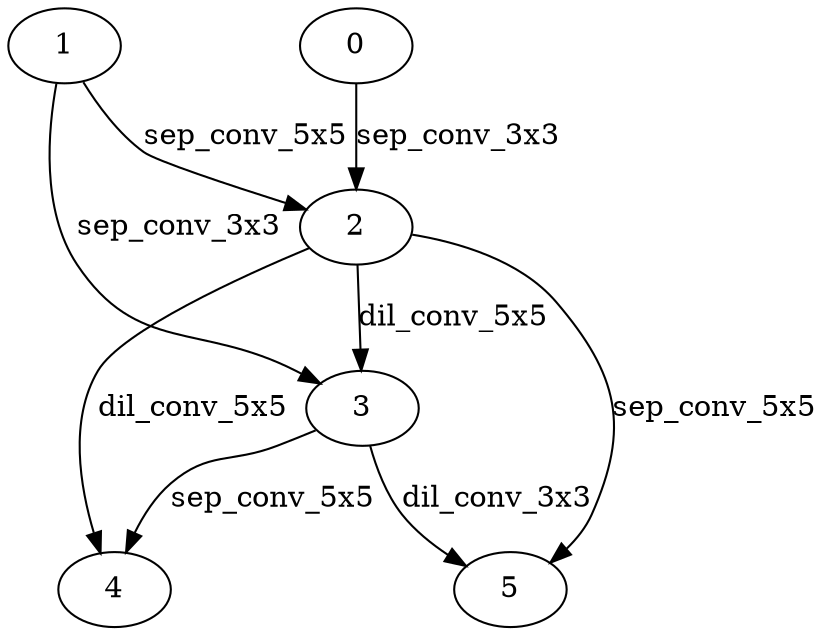 digraph reduction_cell_23 {
	0 -> 2 [label=sep_conv_3x3]
	1 -> 2 [label=sep_conv_5x5]
	1 -> 3 [label=sep_conv_3x3]
	2 -> 3 [label=dil_conv_5x5]
	2 -> 4 [label=dil_conv_5x5]
	3 -> 4 [label=sep_conv_5x5]
	2 -> 5 [label=sep_conv_5x5]
	3 -> 5 [label=dil_conv_3x3]
}

